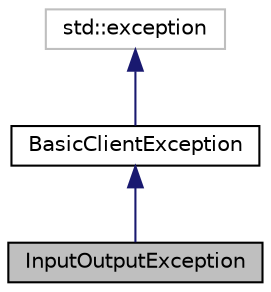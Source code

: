 digraph "InputOutputException"
{
 // LATEX_PDF_SIZE
  edge [fontname="Helvetica",fontsize="10",labelfontname="Helvetica",labelfontsize="10"];
  node [fontname="Helvetica",fontsize="10",shape=record];
  Node1 [label="InputOutputException",height=0.2,width=0.4,color="black", fillcolor="grey75", style="filled", fontcolor="black",tooltip="Исключение для ошибок ввода-вывода."];
  Node2 -> Node1 [dir="back",color="midnightblue",fontsize="10",style="solid",fontname="Helvetica"];
  Node2 [label="BasicClientException",height=0.2,width=0.4,color="black", fillcolor="white", style="filled",URL="$classBasicClientException.html",tooltip="Базовый класс для клиентских ошибок."];
  Node3 -> Node2 [dir="back",color="midnightblue",fontsize="10",style="solid",fontname="Helvetica"];
  Node3 [label="std::exception",height=0.2,width=0.4,color="grey75", fillcolor="white", style="filled",tooltip=" "];
}
